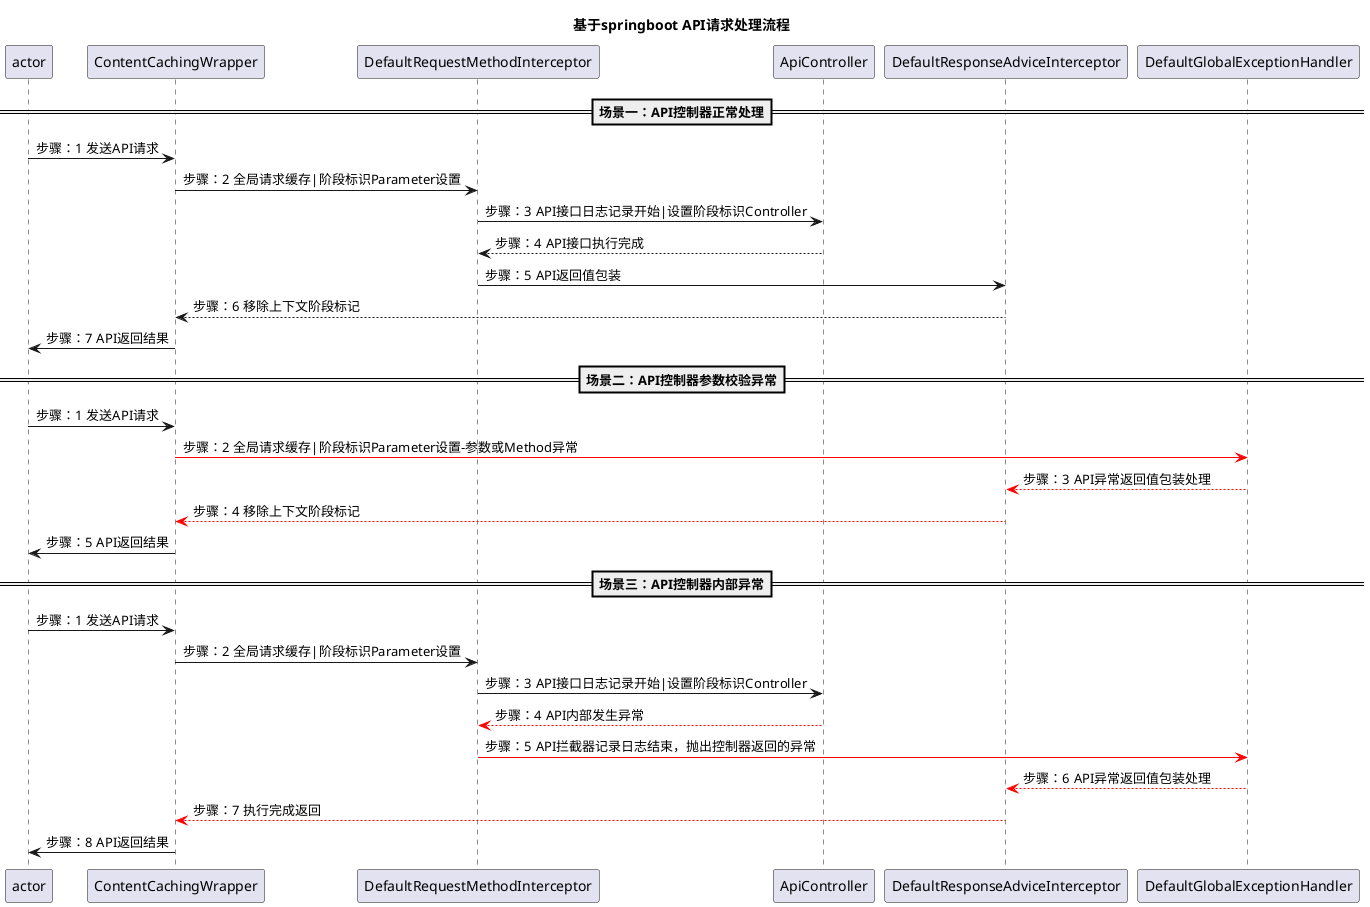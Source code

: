 @startuml
'https://plantuml.com/sequence-diagram

autonumber
title 基于springboot API请求处理流程
/'
API控制器正常处理
'/
==场景一：API控制器正常处理==
autonumber 1 1 "步骤："
actor -> ContentCachingWrapper:发送API请求
ContentCachingWrapper -> DefaultRequestMethodInterceptor:全局请求缓存|阶段标识Parameter设置
DefaultRequestMethodInterceptor -> ApiController:API接口日志记录开始|设置阶段标识Controller
DefaultRequestMethodInterceptor <-- ApiController:API接口执行完成
DefaultResponseAdviceInterceptor <- DefaultRequestMethodInterceptor:API返回值包装
ContentCachingWrapper <-- DefaultResponseAdviceInterceptor:移除上下文阶段标记
actor <- ContentCachingWrapper: API返回结果
/'
API控制器参数校验异常
'/
==场景二：API控制器参数校验异常==
autonumber 1 1 "步骤："
actor -> ContentCachingWrapper:发送API请求
ContentCachingWrapper -[#red]> DefaultGlobalExceptionHandler:全局请求缓存|阶段标识Parameter设置-参数或Method异常
DefaultResponseAdviceInterceptor <-[#red]- DefaultGlobalExceptionHandler:API异常返回值包装处理
ContentCachingWrapper <-[#red]- DefaultResponseAdviceInterceptor:移除上下文阶段标记
actor <- ContentCachingWrapper: API返回结果
/'
API控制器内部异常
'/
==场景三：API控制器内部异常==
autonumber 1 1 "步骤："
actor -> ContentCachingWrapper:发送API请求
ContentCachingWrapper -> DefaultRequestMethodInterceptor:全局请求缓存|阶段标识Parameter设置
DefaultRequestMethodInterceptor -> ApiController:API接口日志记录开始|设置阶段标识Controller
DefaultRequestMethodInterceptor <-[#red]- ApiController:API内部发生异常
DefaultGlobalExceptionHandler <[#red]- DefaultRequestMethodInterceptor:API拦截器记录日志结束，抛出控制器返回的异常
DefaultResponseAdviceInterceptor <-[#red]- DefaultGlobalExceptionHandler:API异常返回值包装处理
ContentCachingWrapper <-[#red]- DefaultResponseAdviceInterceptor:执行完成返回
actor <- ContentCachingWrapper: API返回结果
@enduml